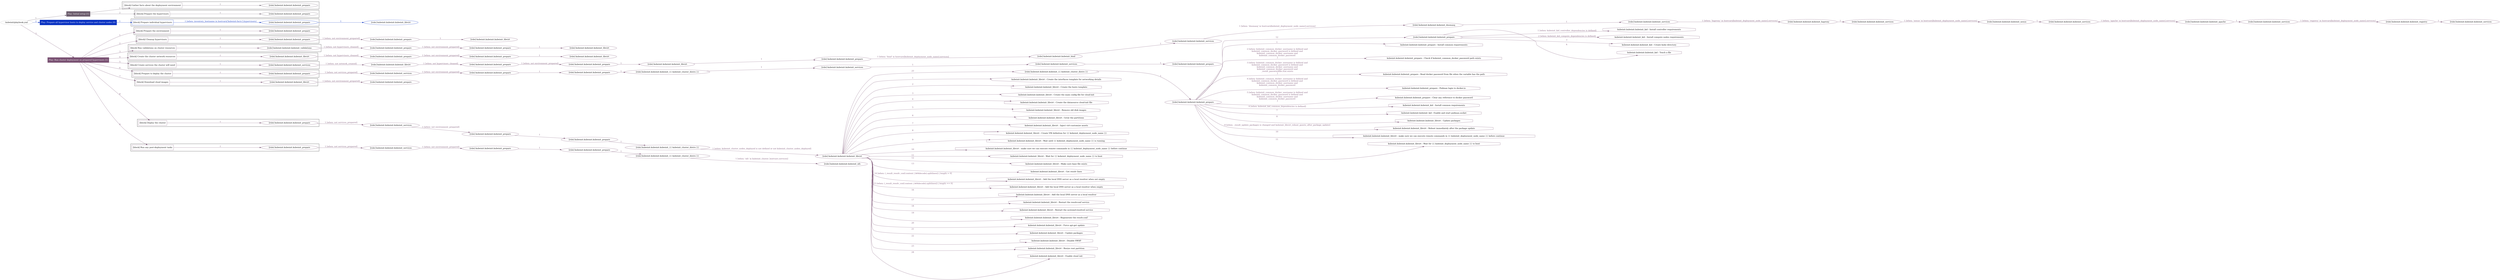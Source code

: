 digraph {
	graph [concentrate=true ordering=in rankdir=LR ratio=fill]
	edge [esep=5 sep=10]
	"kubeinit/playbook.yml" [id=root_node style=dotted]
	play_ead99f5e [label="Play: Initial setup (1)" color="#6d5e6e" fontcolor="#ffffff" id=play_ead99f5e shape=box style=filled tooltip=localhost]
	"kubeinit/playbook.yml" -> play_ead99f5e [label="1 " color="#6d5e6e" fontcolor="#6d5e6e" id=edge_8db6369e labeltooltip="1 " tooltip="1 "]
	subgraph "kubeinit.kubeinit.kubeinit_prepare" {
		role_38551689 [label="[role] kubeinit.kubeinit.kubeinit_prepare" color="#6d5e6e" id=role_38551689 tooltip="kubeinit.kubeinit.kubeinit_prepare"]
	}
	subgraph "kubeinit.kubeinit.kubeinit_prepare" {
		role_4d59781b [label="[role] kubeinit.kubeinit.kubeinit_prepare" color="#6d5e6e" id=role_4d59781b tooltip="kubeinit.kubeinit.kubeinit_prepare"]
	}
	subgraph "Play: Initial setup (1)" {
		play_ead99f5e -> block_ad5ec20a [label=1 color="#6d5e6e" fontcolor="#6d5e6e" id=edge_3e8b8925 labeltooltip=1 tooltip=1]
		subgraph cluster_block_ad5ec20a {
			block_ad5ec20a [label="[block] Gather facts about the deployment environment" color="#6d5e6e" id=block_ad5ec20a labeltooltip="Gather facts about the deployment environment" shape=box tooltip="Gather facts about the deployment environment"]
			block_ad5ec20a -> role_38551689 [label="1 " color="#6d5e6e" fontcolor="#6d5e6e" id=edge_d3d038bf labeltooltip="1 " tooltip="1 "]
		}
		play_ead99f5e -> block_a3ce1dad [label=2 color="#6d5e6e" fontcolor="#6d5e6e" id=edge_11b96bfe labeltooltip=2 tooltip=2]
		subgraph cluster_block_a3ce1dad {
			block_a3ce1dad [label="[block] Prepare the hypervisors" color="#6d5e6e" id=block_a3ce1dad labeltooltip="Prepare the hypervisors" shape=box tooltip="Prepare the hypervisors"]
			block_a3ce1dad -> role_4d59781b [label="1 " color="#6d5e6e" fontcolor="#6d5e6e" id=edge_04c1b962 labeltooltip="1 " tooltip="1 "]
		}
	}
	play_97fa1f31 [label="Play: Prepare all hypervisor hosts to deploy service and cluster nodes (0)" color="#0a32c2" fontcolor="#ffffff" id=play_97fa1f31 shape=box style=filled tooltip="Play: Prepare all hypervisor hosts to deploy service and cluster nodes (0)"]
	"kubeinit/playbook.yml" -> play_97fa1f31 [label="2 " color="#0a32c2" fontcolor="#0a32c2" id=edge_4cac3b79 labeltooltip="2 " tooltip="2 "]
	subgraph "kubeinit.kubeinit.kubeinit_libvirt" {
		role_f7deedb6 [label="[role] kubeinit.kubeinit.kubeinit_libvirt" color="#0a32c2" id=role_f7deedb6 tooltip="kubeinit.kubeinit.kubeinit_libvirt"]
	}
	subgraph "kubeinit.kubeinit.kubeinit_prepare" {
		role_738ca22c [label="[role] kubeinit.kubeinit.kubeinit_prepare" color="#0a32c2" id=role_738ca22c tooltip="kubeinit.kubeinit.kubeinit_prepare"]
		role_738ca22c -> role_f7deedb6 [label="1 " color="#0a32c2" fontcolor="#0a32c2" id=edge_61bdc1eb labeltooltip="1 " tooltip="1 "]
	}
	subgraph "Play: Prepare all hypervisor hosts to deploy service and cluster nodes (0)" {
		play_97fa1f31 -> block_00fe3d96 [label=1 color="#0a32c2" fontcolor="#0a32c2" id=edge_c6f6938e labeltooltip=1 tooltip=1]
		subgraph cluster_block_00fe3d96 {
			block_00fe3d96 [label="[block] Prepare individual hypervisors" color="#0a32c2" id=block_00fe3d96 labeltooltip="Prepare individual hypervisors" shape=box tooltip="Prepare individual hypervisors"]
			block_00fe3d96 -> role_738ca22c [label="1 [when: inventory_hostname in hostvars['kubeinit-facts'].hypervisors]" color="#0a32c2" fontcolor="#0a32c2" id=edge_9c5e4ba8 labeltooltip="1 [when: inventory_hostname in hostvars['kubeinit-facts'].hypervisors]" tooltip="1 [when: inventory_hostname in hostvars['kubeinit-facts'].hypervisors]"]
		}
	}
	play_4c4c8f7f [label="Play: Run cluster deployment on prepared hypervisors (1)" color="#7a5273" fontcolor="#ffffff" id=play_4c4c8f7f shape=box style=filled tooltip=localhost]
	"kubeinit/playbook.yml" -> play_4c4c8f7f [label="3 " color="#7a5273" fontcolor="#7a5273" id=edge_8682b3af labeltooltip="3 " tooltip="3 "]
	subgraph "kubeinit.kubeinit.kubeinit_prepare" {
		role_b0df5a3b [label="[role] kubeinit.kubeinit.kubeinit_prepare" color="#7a5273" id=role_b0df5a3b tooltip="kubeinit.kubeinit.kubeinit_prepare"]
	}
	subgraph "kubeinit.kubeinit.kubeinit_libvirt" {
		role_77facde4 [label="[role] kubeinit.kubeinit.kubeinit_libvirt" color="#7a5273" id=role_77facde4 tooltip="kubeinit.kubeinit.kubeinit_libvirt"]
	}
	subgraph "kubeinit.kubeinit.kubeinit_prepare" {
		role_072c7dbb [label="[role] kubeinit.kubeinit.kubeinit_prepare" color="#7a5273" id=role_072c7dbb tooltip="kubeinit.kubeinit.kubeinit_prepare"]
		role_072c7dbb -> role_77facde4 [label="1 " color="#7a5273" fontcolor="#7a5273" id=edge_691a68e4 labeltooltip="1 " tooltip="1 "]
	}
	subgraph "kubeinit.kubeinit.kubeinit_prepare" {
		role_d0a1a436 [label="[role] kubeinit.kubeinit.kubeinit_prepare" color="#7a5273" id=role_d0a1a436 tooltip="kubeinit.kubeinit.kubeinit_prepare"]
		role_d0a1a436 -> role_072c7dbb [label="1 [when: not environment_prepared]" color="#7a5273" fontcolor="#7a5273" id=edge_7531dfb7 labeltooltip="1 [when: not environment_prepared]" tooltip="1 [when: not environment_prepared]"]
	}
	subgraph "kubeinit.kubeinit.kubeinit_libvirt" {
		role_e158c017 [label="[role] kubeinit.kubeinit.kubeinit_libvirt" color="#7a5273" id=role_e158c017 tooltip="kubeinit.kubeinit.kubeinit_libvirt"]
	}
	subgraph "kubeinit.kubeinit.kubeinit_prepare" {
		role_d481529b [label="[role] kubeinit.kubeinit.kubeinit_prepare" color="#7a5273" id=role_d481529b tooltip="kubeinit.kubeinit.kubeinit_prepare"]
		role_d481529b -> role_e158c017 [label="1 " color="#7a5273" fontcolor="#7a5273" id=edge_95bba8c3 labeltooltip="1 " tooltip="1 "]
	}
	subgraph "kubeinit.kubeinit.kubeinit_prepare" {
		role_5bb3f9f7 [label="[role] kubeinit.kubeinit.kubeinit_prepare" color="#7a5273" id=role_5bb3f9f7 tooltip="kubeinit.kubeinit.kubeinit_prepare"]
		role_5bb3f9f7 -> role_d481529b [label="1 [when: not environment_prepared]" color="#7a5273" fontcolor="#7a5273" id=edge_c4bafc39 labeltooltip="1 [when: not environment_prepared]" tooltip="1 [when: not environment_prepared]"]
	}
	subgraph "kubeinit.kubeinit.kubeinit_validations" {
		role_b29d36d1 [label="[role] kubeinit.kubeinit.kubeinit_validations" color="#7a5273" id=role_b29d36d1 tooltip="kubeinit.kubeinit.kubeinit_validations"]
		role_b29d36d1 -> role_5bb3f9f7 [label="1 [when: not hypervisors_cleaned]" color="#7a5273" fontcolor="#7a5273" id=edge_5c43b321 labeltooltip="1 [when: not hypervisors_cleaned]" tooltip="1 [when: not hypervisors_cleaned]"]
	}
	subgraph "kubeinit.kubeinit.kubeinit_libvirt" {
		role_ef03f85c [label="[role] kubeinit.kubeinit.kubeinit_libvirt" color="#7a5273" id=role_ef03f85c tooltip="kubeinit.kubeinit.kubeinit_libvirt"]
	}
	subgraph "kubeinit.kubeinit.kubeinit_prepare" {
		role_53af611f [label="[role] kubeinit.kubeinit.kubeinit_prepare" color="#7a5273" id=role_53af611f tooltip="kubeinit.kubeinit.kubeinit_prepare"]
		role_53af611f -> role_ef03f85c [label="1 " color="#7a5273" fontcolor="#7a5273" id=edge_4f294070 labeltooltip="1 " tooltip="1 "]
	}
	subgraph "kubeinit.kubeinit.kubeinit_prepare" {
		role_e2570106 [label="[role] kubeinit.kubeinit.kubeinit_prepare" color="#7a5273" id=role_e2570106 tooltip="kubeinit.kubeinit.kubeinit_prepare"]
		role_e2570106 -> role_53af611f [label="1 [when: not environment_prepared]" color="#7a5273" fontcolor="#7a5273" id=edge_0fef55a6 labeltooltip="1 [when: not environment_prepared]" tooltip="1 [when: not environment_prepared]"]
	}
	subgraph "kubeinit.kubeinit.kubeinit_libvirt" {
		role_537af7c2 [label="[role] kubeinit.kubeinit.kubeinit_libvirt" color="#7a5273" id=role_537af7c2 tooltip="kubeinit.kubeinit.kubeinit_libvirt"]
		role_537af7c2 -> role_e2570106 [label="1 [when: not hypervisors_cleaned]" color="#7a5273" fontcolor="#7a5273" id=edge_2bb55408 labeltooltip="1 [when: not hypervisors_cleaned]" tooltip="1 [when: not hypervisors_cleaned]"]
	}
	subgraph "kubeinit.kubeinit.kubeinit_services" {
		role_e7b95d7b [label="[role] kubeinit.kubeinit.kubeinit_services" color="#7a5273" id=role_e7b95d7b tooltip="kubeinit.kubeinit.kubeinit_services"]
	}
	subgraph "kubeinit.kubeinit.kubeinit_registry" {
		role_7389aca3 [label="[role] kubeinit.kubeinit.kubeinit_registry" color="#7a5273" id=role_7389aca3 tooltip="kubeinit.kubeinit.kubeinit_registry"]
		role_7389aca3 -> role_e7b95d7b [label="1 " color="#7a5273" fontcolor="#7a5273" id=edge_ef6a16e4 labeltooltip="1 " tooltip="1 "]
	}
	subgraph "kubeinit.kubeinit.kubeinit_services" {
		role_35aaeba3 [label="[role] kubeinit.kubeinit.kubeinit_services" color="#7a5273" id=role_35aaeba3 tooltip="kubeinit.kubeinit.kubeinit_services"]
		role_35aaeba3 -> role_7389aca3 [label="1 [when: 'registry' in hostvars[kubeinit_deployment_node_name].services]" color="#7a5273" fontcolor="#7a5273" id=edge_43281000 labeltooltip="1 [when: 'registry' in hostvars[kubeinit_deployment_node_name].services]" tooltip="1 [when: 'registry' in hostvars[kubeinit_deployment_node_name].services]"]
	}
	subgraph "kubeinit.kubeinit.kubeinit_apache" {
		role_dbd33b7f [label="[role] kubeinit.kubeinit.kubeinit_apache" color="#7a5273" id=role_dbd33b7f tooltip="kubeinit.kubeinit.kubeinit_apache"]
		role_dbd33b7f -> role_35aaeba3 [label="1 " color="#7a5273" fontcolor="#7a5273" id=edge_877a46ae labeltooltip="1 " tooltip="1 "]
	}
	subgraph "kubeinit.kubeinit.kubeinit_services" {
		role_177ffd2f [label="[role] kubeinit.kubeinit.kubeinit_services" color="#7a5273" id=role_177ffd2f tooltip="kubeinit.kubeinit.kubeinit_services"]
		role_177ffd2f -> role_dbd33b7f [label="1 [when: 'apache' in hostvars[kubeinit_deployment_node_name].services]" color="#7a5273" fontcolor="#7a5273" id=edge_f863afbd labeltooltip="1 [when: 'apache' in hostvars[kubeinit_deployment_node_name].services]" tooltip="1 [when: 'apache' in hostvars[kubeinit_deployment_node_name].services]"]
	}
	subgraph "kubeinit.kubeinit.kubeinit_nexus" {
		role_0783ad9e [label="[role] kubeinit.kubeinit.kubeinit_nexus" color="#7a5273" id=role_0783ad9e tooltip="kubeinit.kubeinit.kubeinit_nexus"]
		role_0783ad9e -> role_177ffd2f [label="1 " color="#7a5273" fontcolor="#7a5273" id=edge_f2a08976 labeltooltip="1 " tooltip="1 "]
	}
	subgraph "kubeinit.kubeinit.kubeinit_services" {
		role_63baed82 [label="[role] kubeinit.kubeinit.kubeinit_services" color="#7a5273" id=role_63baed82 tooltip="kubeinit.kubeinit.kubeinit_services"]
		role_63baed82 -> role_0783ad9e [label="1 [when: 'nexus' in hostvars[kubeinit_deployment_node_name].services]" color="#7a5273" fontcolor="#7a5273" id=edge_6dd2a67c labeltooltip="1 [when: 'nexus' in hostvars[kubeinit_deployment_node_name].services]" tooltip="1 [when: 'nexus' in hostvars[kubeinit_deployment_node_name].services]"]
	}
	subgraph "kubeinit.kubeinit.kubeinit_haproxy" {
		role_064f38ce [label="[role] kubeinit.kubeinit.kubeinit_haproxy" color="#7a5273" id=role_064f38ce tooltip="kubeinit.kubeinit.kubeinit_haproxy"]
		role_064f38ce -> role_63baed82 [label="1 " color="#7a5273" fontcolor="#7a5273" id=edge_2ca1478e labeltooltip="1 " tooltip="1 "]
	}
	subgraph "kubeinit.kubeinit.kubeinit_services" {
		role_fc90d1d2 [label="[role] kubeinit.kubeinit.kubeinit_services" color="#7a5273" id=role_fc90d1d2 tooltip="kubeinit.kubeinit.kubeinit_services"]
		role_fc90d1d2 -> role_064f38ce [label="1 [when: 'haproxy' in hostvars[kubeinit_deployment_node_name].services]" color="#7a5273" fontcolor="#7a5273" id=edge_5a76822b labeltooltip="1 [when: 'haproxy' in hostvars[kubeinit_deployment_node_name].services]" tooltip="1 [when: 'haproxy' in hostvars[kubeinit_deployment_node_name].services]"]
	}
	subgraph "kubeinit.kubeinit.kubeinit_dnsmasq" {
		role_134e1cb4 [label="[role] kubeinit.kubeinit.kubeinit_dnsmasq" color="#7a5273" id=role_134e1cb4 tooltip="kubeinit.kubeinit.kubeinit_dnsmasq"]
		role_134e1cb4 -> role_fc90d1d2 [label="1 " color="#7a5273" fontcolor="#7a5273" id=edge_e20e9321 labeltooltip="1 " tooltip="1 "]
	}
	subgraph "kubeinit.kubeinit.kubeinit_services" {
		role_1b41c1a6 [label="[role] kubeinit.kubeinit.kubeinit_services" color="#7a5273" id=role_1b41c1a6 tooltip="kubeinit.kubeinit.kubeinit_services"]
		role_1b41c1a6 -> role_134e1cb4 [label="1 [when: 'dnsmasq' in hostvars[kubeinit_deployment_node_name].services]" color="#7a5273" fontcolor="#7a5273" id=edge_3a198ba0 labeltooltip="1 [when: 'dnsmasq' in hostvars[kubeinit_deployment_node_name].services]" tooltip="1 [when: 'dnsmasq' in hostvars[kubeinit_deployment_node_name].services]"]
	}
	subgraph "kubeinit.kubeinit.kubeinit_bind" {
		role_ff4be4b9 [label="[role] kubeinit.kubeinit.kubeinit_bind" color="#7a5273" id=role_ff4be4b9 tooltip="kubeinit.kubeinit.kubeinit_bind"]
		role_ff4be4b9 -> role_1b41c1a6 [label="1 " color="#7a5273" fontcolor="#7a5273" id=edge_fd6d0e50 labeltooltip="1 " tooltip="1 "]
	}
	subgraph "kubeinit.kubeinit.kubeinit_prepare" {
		role_9b281f60 [label="[role] kubeinit.kubeinit.kubeinit_prepare" color="#7a5273" id=role_9b281f60 tooltip="kubeinit.kubeinit.kubeinit_prepare"]
		role_9b281f60 -> role_ff4be4b9 [label="1 [when: 'bind' in hostvars[kubeinit_deployment_node_name].services]" color="#7a5273" fontcolor="#7a5273" id=edge_c6d2b72f labeltooltip="1 [when: 'bind' in hostvars[kubeinit_deployment_node_name].services]" tooltip="1 [when: 'bind' in hostvars[kubeinit_deployment_node_name].services]"]
	}
	subgraph "kubeinit.kubeinit.kubeinit_libvirt" {
		role_766f924a [label="[role] kubeinit.kubeinit.kubeinit_libvirt" color="#7a5273" id=role_766f924a tooltip="kubeinit.kubeinit.kubeinit_libvirt"]
		role_766f924a -> role_9b281f60 [label="1 " color="#7a5273" fontcolor="#7a5273" id=edge_4b25d265 labeltooltip="1 " tooltip="1 "]
	}
	subgraph "kubeinit.kubeinit.kubeinit_prepare" {
		role_d8dcebb6 [label="[role] kubeinit.kubeinit.kubeinit_prepare" color="#7a5273" id=role_d8dcebb6 tooltip="kubeinit.kubeinit.kubeinit_prepare"]
		role_d8dcebb6 -> role_766f924a [label="1 " color="#7a5273" fontcolor="#7a5273" id=edge_179f0ef3 labeltooltip="1 " tooltip="1 "]
	}
	subgraph "kubeinit.kubeinit.kubeinit_prepare" {
		role_0432da44 [label="[role] kubeinit.kubeinit.kubeinit_prepare" color="#7a5273" id=role_0432da44 tooltip="kubeinit.kubeinit.kubeinit_prepare"]
		role_0432da44 -> role_d8dcebb6 [label="1 [when: not environment_prepared]" color="#7a5273" fontcolor="#7a5273" id=edge_898b951f labeltooltip="1 [when: not environment_prepared]" tooltip="1 [when: not environment_prepared]"]
	}
	subgraph "kubeinit.kubeinit.kubeinit_libvirt" {
		role_085a3b2b [label="[role] kubeinit.kubeinit.kubeinit_libvirt" color="#7a5273" id=role_085a3b2b tooltip="kubeinit.kubeinit.kubeinit_libvirt"]
		role_085a3b2b -> role_0432da44 [label="1 [when: not hypervisors_cleaned]" color="#7a5273" fontcolor="#7a5273" id=edge_e90aead3 labeltooltip="1 [when: not hypervisors_cleaned]" tooltip="1 [when: not hypervisors_cleaned]"]
	}
	subgraph "kubeinit.kubeinit.kubeinit_services" {
		role_83411a4e [label="[role] kubeinit.kubeinit.kubeinit_services" color="#7a5273" id=role_83411a4e tooltip="kubeinit.kubeinit.kubeinit_services"]
		role_83411a4e -> role_085a3b2b [label="1 [when: not network_created]" color="#7a5273" fontcolor="#7a5273" id=edge_a2ea6e5e labeltooltip="1 [when: not network_created]" tooltip="1 [when: not network_created]"]
	}
	subgraph "kubeinit.kubeinit.kubeinit_prepare" {
		role_0f69de0b [label="[role] kubeinit.kubeinit.kubeinit_prepare" color="#7a5273" id=role_0f69de0b tooltip="kubeinit.kubeinit.kubeinit_prepare"]
	}
	subgraph "kubeinit.kubeinit.kubeinit_services" {
		role_2568a29d [label="[role] kubeinit.kubeinit.kubeinit_services" color="#7a5273" id=role_2568a29d tooltip="kubeinit.kubeinit.kubeinit_services"]
		role_2568a29d -> role_0f69de0b [label="1 " color="#7a5273" fontcolor="#7a5273" id=edge_35e80633 labeltooltip="1 " tooltip="1 "]
	}
	subgraph "kubeinit.kubeinit.kubeinit_services" {
		role_2da26f19 [label="[role] kubeinit.kubeinit.kubeinit_services" color="#7a5273" id=role_2da26f19 tooltip="kubeinit.kubeinit.kubeinit_services"]
		role_2da26f19 -> role_2568a29d [label="1 " color="#7a5273" fontcolor="#7a5273" id=edge_5b6d644f labeltooltip="1 " tooltip="1 "]
	}
	subgraph "kubeinit.kubeinit.kubeinit_{{ kubeinit_cluster_distro }}" {
		role_37058448 [label="[role] kubeinit.kubeinit.kubeinit_{{ kubeinit_cluster_distro }}" color="#7a5273" id=role_37058448 tooltip="kubeinit.kubeinit.kubeinit_{{ kubeinit_cluster_distro }}"]
		role_37058448 -> role_2da26f19 [label="1 " color="#7a5273" fontcolor="#7a5273" id=edge_1419c8ba labeltooltip="1 " tooltip="1 "]
	}
	subgraph "kubeinit.kubeinit.kubeinit_prepare" {
		role_e0fc721a [label="[role] kubeinit.kubeinit.kubeinit_prepare" color="#7a5273" id=role_e0fc721a tooltip="kubeinit.kubeinit.kubeinit_prepare"]
		role_e0fc721a -> role_37058448 [label="1 " color="#7a5273" fontcolor="#7a5273" id=edge_003537c4 labeltooltip="1 " tooltip="1 "]
	}
	subgraph "kubeinit.kubeinit.kubeinit_prepare" {
		role_ddefa1ea [label="[role] kubeinit.kubeinit.kubeinit_prepare" color="#7a5273" id=role_ddefa1ea tooltip="kubeinit.kubeinit.kubeinit_prepare"]
		role_ddefa1ea -> role_e0fc721a [label="1 " color="#7a5273" fontcolor="#7a5273" id=edge_4c5ee865 labeltooltip="1 " tooltip="1 "]
	}
	subgraph "kubeinit.kubeinit.kubeinit_services" {
		role_74d07dc3 [label="[role] kubeinit.kubeinit.kubeinit_services" color="#7a5273" id=role_74d07dc3 tooltip="kubeinit.kubeinit.kubeinit_services"]
		role_74d07dc3 -> role_ddefa1ea [label="1 [when: not environment_prepared]" color="#7a5273" fontcolor="#7a5273" id=edge_f7e52948 labeltooltip="1 [when: not environment_prepared]" tooltip="1 [when: not environment_prepared]"]
	}
	subgraph "kubeinit.kubeinit.kubeinit_prepare" {
		role_548f50d5 [label="[role] kubeinit.kubeinit.kubeinit_prepare" color="#7a5273" id=role_548f50d5 tooltip="kubeinit.kubeinit.kubeinit_prepare"]
		role_548f50d5 -> role_74d07dc3 [label="1 [when: not services_prepared]" color="#7a5273" fontcolor="#7a5273" id=edge_c809ca6c labeltooltip="1 [when: not services_prepared]" tooltip="1 [when: not services_prepared]"]
	}
	subgraph "kubeinit.kubeinit.kubeinit_prepare" {
		role_5ec0887c [label="[role] kubeinit.kubeinit.kubeinit_prepare" color="#7a5273" id=role_5ec0887c tooltip="kubeinit.kubeinit.kubeinit_prepare"]
	}
	subgraph "kubeinit.kubeinit.kubeinit_libvirt" {
		role_ddbb4b08 [label="[role] kubeinit.kubeinit.kubeinit_libvirt" color="#7a5273" id=role_ddbb4b08 tooltip="kubeinit.kubeinit.kubeinit_libvirt"]
		role_ddbb4b08 -> role_5ec0887c [label="1 [when: not environment_prepared]" color="#7a5273" fontcolor="#7a5273" id=edge_21421df0 labeltooltip="1 [when: not environment_prepared]" tooltip="1 [when: not environment_prepared]"]
	}
	subgraph "kubeinit.kubeinit.kubeinit_prepare" {
		role_c43ccf04 [label="[role] kubeinit.kubeinit.kubeinit_prepare" color="#7a5273" id=role_c43ccf04 tooltip="kubeinit.kubeinit.kubeinit_prepare"]
		task_4c0e11b8 [label="kubeinit.kubeinit.kubeinit_kid : Install controller requirements" color="#7a5273" id=task_4c0e11b8 shape=octagon tooltip="kubeinit.kubeinit.kubeinit_kid : Install controller requirements"]
		role_c43ccf04 -> task_4c0e11b8 [label="1 [when: kubeinit_kid_controller_dependencies is defined]" color="#7a5273" fontcolor="#7a5273" id=edge_37bc037d labeltooltip="1 [when: kubeinit_kid_controller_dependencies is defined]" tooltip="1 [when: kubeinit_kid_controller_dependencies is defined]"]
		task_955abd8a [label="kubeinit.kubeinit.kubeinit_kid : Install compute nodes requirements" color="#7a5273" id=task_955abd8a shape=octagon tooltip="kubeinit.kubeinit.kubeinit_kid : Install compute nodes requirements"]
		role_c43ccf04 -> task_955abd8a [label="2 [when: kubeinit_kid_compute_dependencies is defined]" color="#7a5273" fontcolor="#7a5273" id=edge_13b88d4f labeltooltip="2 [when: kubeinit_kid_compute_dependencies is defined]" tooltip="2 [when: kubeinit_kid_compute_dependencies is defined]"]
		task_945f2a2e [label="kubeinit.kubeinit.kubeinit_kid : Create kube directory" color="#7a5273" id=task_945f2a2e shape=octagon tooltip="kubeinit.kubeinit.kubeinit_kid : Create kube directory"]
		role_c43ccf04 -> task_945f2a2e [label="3 " color="#7a5273" fontcolor="#7a5273" id=edge_4da06948 labeltooltip="3 " tooltip="3 "]
		task_e552286b [label="kubeinit.kubeinit.kubeinit_kid : Touch a file" color="#7a5273" id=task_e552286b shape=octagon tooltip="kubeinit.kubeinit.kubeinit_kid : Touch a file"]
		role_c43ccf04 -> task_e552286b [label="4 " color="#7a5273" fontcolor="#7a5273" id=edge_c4e3a215 labeltooltip="4 " tooltip="4 "]
	}
	subgraph "kubeinit.kubeinit.kubeinit_prepare" {
		role_57bddf3f [label="[role] kubeinit.kubeinit.kubeinit_prepare" color="#7a5273" id=role_57bddf3f tooltip="kubeinit.kubeinit.kubeinit_prepare"]
		task_c2a48b9c [label="kubeinit.kubeinit.kubeinit_prepare : Install common requirements" color="#7a5273" id=task_c2a48b9c shape=octagon tooltip="kubeinit.kubeinit.kubeinit_prepare : Install common requirements"]
		role_57bddf3f -> task_c2a48b9c [label="1 " color="#7a5273" fontcolor="#7a5273" id=edge_614e0bd0 labeltooltip="1 " tooltip="1 "]
		task_31f902e2 [label="kubeinit.kubeinit.kubeinit_prepare : Check if kubeinit_common_docker_password path exists" color="#7a5273" id=task_31f902e2 shape=octagon tooltip="kubeinit.kubeinit.kubeinit_prepare : Check if kubeinit_common_docker_password path exists"]
		role_57bddf3f -> task_31f902e2 [label="2 [when: kubeinit_common_docker_username is defined and
kubeinit_common_docker_password is defined and
kubeinit_common_docker_username and
kubeinit_common_docker_password
]" color="#7a5273" fontcolor="#7a5273" id=edge_f3309321 labeltooltip="2 [when: kubeinit_common_docker_username is defined and
kubeinit_common_docker_password is defined and
kubeinit_common_docker_username and
kubeinit_common_docker_password
]" tooltip="2 [when: kubeinit_common_docker_username is defined and
kubeinit_common_docker_password is defined and
kubeinit_common_docker_username and
kubeinit_common_docker_password
]"]
		task_2db4858e [label="kubeinit.kubeinit.kubeinit_prepare : Read docker password from file when the variable has the path" color="#7a5273" id=task_2db4858e shape=octagon tooltip="kubeinit.kubeinit.kubeinit_prepare : Read docker password from file when the variable has the path"]
		role_57bddf3f -> task_2db4858e [label="3 [when: kubeinit_common_docker_username is defined and
kubeinit_common_docker_password is defined and
kubeinit_common_docker_username and
kubeinit_common_docker_password and
_result_passwordfile.stat.exists
]" color="#7a5273" fontcolor="#7a5273" id=edge_e0452706 labeltooltip="3 [when: kubeinit_common_docker_username is defined and
kubeinit_common_docker_password is defined and
kubeinit_common_docker_username and
kubeinit_common_docker_password and
_result_passwordfile.stat.exists
]" tooltip="3 [when: kubeinit_common_docker_username is defined and
kubeinit_common_docker_password is defined and
kubeinit_common_docker_username and
kubeinit_common_docker_password and
_result_passwordfile.stat.exists
]"]
		task_761a3313 [label="kubeinit.kubeinit.kubeinit_prepare : Podman login to docker.io" color="#7a5273" id=task_761a3313 shape=octagon tooltip="kubeinit.kubeinit.kubeinit_prepare : Podman login to docker.io"]
		role_57bddf3f -> task_761a3313 [label="4 [when: kubeinit_common_docker_username is defined and
kubeinit_common_docker_password is defined and
kubeinit_common_docker_username and
kubeinit_common_docker_password
]" color="#7a5273" fontcolor="#7a5273" id=edge_5dc95c0d labeltooltip="4 [when: kubeinit_common_docker_username is defined and
kubeinit_common_docker_password is defined and
kubeinit_common_docker_username and
kubeinit_common_docker_password
]" tooltip="4 [when: kubeinit_common_docker_username is defined and
kubeinit_common_docker_password is defined and
kubeinit_common_docker_username and
kubeinit_common_docker_password
]"]
		task_962a8de6 [label="kubeinit.kubeinit.kubeinit_prepare : Clear any reference to docker password" color="#7a5273" id=task_962a8de6 shape=octagon tooltip="kubeinit.kubeinit.kubeinit_prepare : Clear any reference to docker password"]
		role_57bddf3f -> task_962a8de6 [label="5 [when: kubeinit_common_docker_username is defined and
kubeinit_common_docker_password is defined and
kubeinit_common_docker_username and
kubeinit_common_docker_password
]" color="#7a5273" fontcolor="#7a5273" id=edge_27646725 labeltooltip="5 [when: kubeinit_common_docker_username is defined and
kubeinit_common_docker_password is defined and
kubeinit_common_docker_username and
kubeinit_common_docker_password
]" tooltip="5 [when: kubeinit_common_docker_username is defined and
kubeinit_common_docker_password is defined and
kubeinit_common_docker_username and
kubeinit_common_docker_password
]"]
		task_3b8be3c4 [label="kubeinit.kubeinit.kubeinit_kid : Install common requirements" color="#7a5273" id=task_3b8be3c4 shape=octagon tooltip="kubeinit.kubeinit.kubeinit_kid : Install common requirements"]
		role_57bddf3f -> task_3b8be3c4 [label="6 [when: kubeinit_kid_common_dependencies is defined]" color="#7a5273" fontcolor="#7a5273" id=edge_66e7175d labeltooltip="6 [when: kubeinit_kid_common_dependencies is defined]" tooltip="6 [when: kubeinit_kid_common_dependencies is defined]"]
		task_a15ac826 [label="kubeinit.kubeinit.kubeinit_kid : Enable and start podman.socket" color="#7a5273" id=task_a15ac826 shape=octagon tooltip="kubeinit.kubeinit.kubeinit_kid : Enable and start podman.socket"]
		role_57bddf3f -> task_a15ac826 [label="7 " color="#7a5273" fontcolor="#7a5273" id=edge_c5cff9e3 labeltooltip="7 " tooltip="7 "]
		task_9f2ea26d [label="kubeinit.kubeinit.kubeinit_libvirt : Update packages" color="#7a5273" id=task_9f2ea26d shape=octagon tooltip="kubeinit.kubeinit.kubeinit_libvirt : Update packages"]
		role_57bddf3f -> task_9f2ea26d [label="8 " color="#7a5273" fontcolor="#7a5273" id=edge_7e7a6e02 labeltooltip="8 " tooltip="8 "]
		task_b49732b0 [label="kubeinit.kubeinit.kubeinit_libvirt : Reboot immediately after the package update" color="#7a5273" id=task_b49732b0 shape=octagon tooltip="kubeinit.kubeinit.kubeinit_libvirt : Reboot immediately after the package update"]
		role_57bddf3f -> task_b49732b0 [label="9 [when: _result_update_packages is changed and kubeinit_libvirt_reboot_guests_after_package_update]" color="#7a5273" fontcolor="#7a5273" id=edge_b711038b labeltooltip="9 [when: _result_update_packages is changed and kubeinit_libvirt_reboot_guests_after_package_update]" tooltip="9 [when: _result_update_packages is changed and kubeinit_libvirt_reboot_guests_after_package_update]"]
		task_0b7e4f8f [label="kubeinit.kubeinit.kubeinit_libvirt : make sure we can execute remote commands in {{ kubeinit_deployment_node_name }} before continue" color="#7a5273" id=task_0b7e4f8f shape=octagon tooltip="kubeinit.kubeinit.kubeinit_libvirt : make sure we can execute remote commands in {{ kubeinit_deployment_node_name }} before continue"]
		role_57bddf3f -> task_0b7e4f8f [label="10 " color="#7a5273" fontcolor="#7a5273" id=edge_b3c4dfcd labeltooltip="10 " tooltip="10 "]
		task_2d0e19a7 [label="kubeinit.kubeinit.kubeinit_libvirt : Wait for {{ kubeinit_deployment_node_name }} to boot" color="#7a5273" id=task_2d0e19a7 shape=octagon tooltip="kubeinit.kubeinit.kubeinit_libvirt : Wait for {{ kubeinit_deployment_node_name }} to boot"]
		role_57bddf3f -> task_2d0e19a7 [label="11 " color="#7a5273" fontcolor="#7a5273" id=edge_a71de721 labeltooltip="11 " tooltip="11 "]
		role_57bddf3f -> role_c43ccf04 [label="12 " color="#7a5273" fontcolor="#7a5273" id=edge_f9307700 labeltooltip="12 " tooltip="12 "]
	}
	subgraph "kubeinit.kubeinit.kubeinit_{{ kubeinit_cluster_distro }}" {
		role_08b1f083 [label="[role] kubeinit.kubeinit.kubeinit_{{ kubeinit_cluster_distro }}" color="#7a5273" id=role_08b1f083 tooltip="kubeinit.kubeinit.kubeinit_{{ kubeinit_cluster_distro }}"]
		role_08b1f083 -> role_57bddf3f [label="1 " color="#7a5273" fontcolor="#7a5273" id=edge_2b4afa84 labeltooltip="1 " tooltip="1 "]
	}
	subgraph "kubeinit.kubeinit.kubeinit_libvirt" {
		role_ecae0a17 [label="[role] kubeinit.kubeinit.kubeinit_libvirt" color="#7a5273" id=role_ecae0a17 tooltip="kubeinit.kubeinit.kubeinit_libvirt"]
		task_6e0b01ca [label="kubeinit.kubeinit.kubeinit_libvirt : Create the interfaces template for networking details" color="#7a5273" id=task_6e0b01ca shape=octagon tooltip="kubeinit.kubeinit.kubeinit_libvirt : Create the interfaces template for networking details"]
		role_ecae0a17 -> task_6e0b01ca [label="1 " color="#7a5273" fontcolor="#7a5273" id=edge_3173570b labeltooltip="1 " tooltip="1 "]
		task_ae465305 [label="kubeinit.kubeinit.kubeinit_libvirt : Create the hosts template" color="#7a5273" id=task_ae465305 shape=octagon tooltip="kubeinit.kubeinit.kubeinit_libvirt : Create the hosts template"]
		role_ecae0a17 -> task_ae465305 [label="2 " color="#7a5273" fontcolor="#7a5273" id=edge_0370d9af labeltooltip="2 " tooltip="2 "]
		task_632cfd65 [label="kubeinit.kubeinit.kubeinit_libvirt : Create the main config file for cloud-init" color="#7a5273" id=task_632cfd65 shape=octagon tooltip="kubeinit.kubeinit.kubeinit_libvirt : Create the main config file for cloud-init"]
		role_ecae0a17 -> task_632cfd65 [label="3 " color="#7a5273" fontcolor="#7a5273" id=edge_21542d9f labeltooltip="3 " tooltip="3 "]
		task_6b376523 [label="kubeinit.kubeinit.kubeinit_libvirt : Create the datasource cloud-init file" color="#7a5273" id=task_6b376523 shape=octagon tooltip="kubeinit.kubeinit.kubeinit_libvirt : Create the datasource cloud-init file"]
		role_ecae0a17 -> task_6b376523 [label="4 " color="#7a5273" fontcolor="#7a5273" id=edge_51ce1b99 labeltooltip="4 " tooltip="4 "]
		task_dc7c22c8 [label="kubeinit.kubeinit.kubeinit_libvirt : Remove old disk images" color="#7a5273" id=task_dc7c22c8 shape=octagon tooltip="kubeinit.kubeinit.kubeinit_libvirt : Remove old disk images"]
		role_ecae0a17 -> task_dc7c22c8 [label="5 " color="#7a5273" fontcolor="#7a5273" id=edge_4e11f2f0 labeltooltip="5 " tooltip="5 "]
		task_aced6433 [label="kubeinit.kubeinit.kubeinit_libvirt : Grow the partitions" color="#7a5273" id=task_aced6433 shape=octagon tooltip="kubeinit.kubeinit.kubeinit_libvirt : Grow the partitions"]
		role_ecae0a17 -> task_aced6433 [label="6 " color="#7a5273" fontcolor="#7a5273" id=edge_46b5308c labeltooltip="6 " tooltip="6 "]
		task_24c6b307 [label="kubeinit.kubeinit.kubeinit_libvirt : Inject virt-customize assets" color="#7a5273" id=task_24c6b307 shape=octagon tooltip="kubeinit.kubeinit.kubeinit_libvirt : Inject virt-customize assets"]
		role_ecae0a17 -> task_24c6b307 [label="7 " color="#7a5273" fontcolor="#7a5273" id=edge_ac31ad51 labeltooltip="7 " tooltip="7 "]
		task_0bd17426 [label="kubeinit.kubeinit.kubeinit_libvirt : Create VM definition for {{ kubeinit_deployment_node_name }}" color="#7a5273" id=task_0bd17426 shape=octagon tooltip="kubeinit.kubeinit.kubeinit_libvirt : Create VM definition for {{ kubeinit_deployment_node_name }}"]
		role_ecae0a17 -> task_0bd17426 [label="8 " color="#7a5273" fontcolor="#7a5273" id=edge_dd151ed8 labeltooltip="8 " tooltip="8 "]
		task_ee6069ec [label="kubeinit.kubeinit.kubeinit_libvirt : Wait until {{ kubeinit_deployment_node_name }} is running" color="#7a5273" id=task_ee6069ec shape=octagon tooltip="kubeinit.kubeinit.kubeinit_libvirt : Wait until {{ kubeinit_deployment_node_name }} is running"]
		role_ecae0a17 -> task_ee6069ec [label="9 " color="#7a5273" fontcolor="#7a5273" id=edge_ec8feb13 labeltooltip="9 " tooltip="9 "]
		task_f67502bb [label="kubeinit.kubeinit.kubeinit_libvirt : make sure we can execute remote commands in {{ kubeinit_deployment_node_name }} before continue" color="#7a5273" id=task_f67502bb shape=octagon tooltip="kubeinit.kubeinit.kubeinit_libvirt : make sure we can execute remote commands in {{ kubeinit_deployment_node_name }} before continue"]
		role_ecae0a17 -> task_f67502bb [label="10 " color="#7a5273" fontcolor="#7a5273" id=edge_732eb4a0 labeltooltip="10 " tooltip="10 "]
		task_ee023298 [label="kubeinit.kubeinit.kubeinit_libvirt : Wait for {{ kubeinit_deployment_node_name }} to boot" color="#7a5273" id=task_ee023298 shape=octagon tooltip="kubeinit.kubeinit.kubeinit_libvirt : Wait for {{ kubeinit_deployment_node_name }} to boot"]
		role_ecae0a17 -> task_ee023298 [label="11 " color="#7a5273" fontcolor="#7a5273" id=edge_e9d0264c labeltooltip="11 " tooltip="11 "]
		task_db0964dc [label="kubeinit.kubeinit.kubeinit_libvirt : Make sure base file exists" color="#7a5273" id=task_db0964dc shape=octagon tooltip="kubeinit.kubeinit.kubeinit_libvirt : Make sure base file exists"]
		role_ecae0a17 -> task_db0964dc [label="12 " color="#7a5273" fontcolor="#7a5273" id=edge_249dca3c labeltooltip="12 " tooltip="12 "]
		task_1151c28a [label="kubeinit.kubeinit.kubeinit_libvirt : Get resolv lines" color="#7a5273" id=task_1151c28a shape=octagon tooltip="kubeinit.kubeinit.kubeinit_libvirt : Get resolv lines"]
		role_ecae0a17 -> task_1151c28a [label="13 " color="#7a5273" fontcolor="#7a5273" id=edge_7bedb744 labeltooltip="13 " tooltip="13 "]
		task_3d592c89 [label="kubeinit.kubeinit.kubeinit_libvirt : Add the local DNS server as a local resolver when not empty" color="#7a5273" id=task_3d592c89 shape=octagon tooltip="kubeinit.kubeinit.kubeinit_libvirt : Add the local DNS server as a local resolver when not empty"]
		role_ecae0a17 -> task_3d592c89 [label="14 [when: (_result_resolv_conf.content | b64decode).splitlines() | length > 0]" color="#7a5273" fontcolor="#7a5273" id=edge_d9738428 labeltooltip="14 [when: (_result_resolv_conf.content | b64decode).splitlines() | length > 0]" tooltip="14 [when: (_result_resolv_conf.content | b64decode).splitlines() | length > 0]"]
		task_6be68805 [label="kubeinit.kubeinit.kubeinit_libvirt : Add the local DNS server as a local resolver when empty" color="#7a5273" id=task_6be68805 shape=octagon tooltip="kubeinit.kubeinit.kubeinit_libvirt : Add the local DNS server as a local resolver when empty"]
		role_ecae0a17 -> task_6be68805 [label="15 [when: (_result_resolv_conf.content | b64decode).splitlines() | length == 0]" color="#7a5273" fontcolor="#7a5273" id=edge_53ad04a4 labeltooltip="15 [when: (_result_resolv_conf.content | b64decode).splitlines() | length == 0]" tooltip="15 [when: (_result_resolv_conf.content | b64decode).splitlines() | length == 0]"]
		task_5660fe0a [label="kubeinit.kubeinit.kubeinit_libvirt : Add the local DNS server as a local resolver" color="#7a5273" id=task_5660fe0a shape=octagon tooltip="kubeinit.kubeinit.kubeinit_libvirt : Add the local DNS server as a local resolver"]
		role_ecae0a17 -> task_5660fe0a [label="16 " color="#7a5273" fontcolor="#7a5273" id=edge_312a1935 labeltooltip="16 " tooltip="16 "]
		task_c435e714 [label="kubeinit.kubeinit.kubeinit_libvirt : Restart the resolvconf service" color="#7a5273" id=task_c435e714 shape=octagon tooltip="kubeinit.kubeinit.kubeinit_libvirt : Restart the resolvconf service"]
		role_ecae0a17 -> task_c435e714 [label="17 " color="#7a5273" fontcolor="#7a5273" id=edge_47094f3f labeltooltip="17 " tooltip="17 "]
		task_4dafb2fa [label="kubeinit.kubeinit.kubeinit_libvirt : Restart the systemd-resolved service" color="#7a5273" id=task_4dafb2fa shape=octagon tooltip="kubeinit.kubeinit.kubeinit_libvirt : Restart the systemd-resolved service"]
		role_ecae0a17 -> task_4dafb2fa [label="18 " color="#7a5273" fontcolor="#7a5273" id=edge_014bf69f labeltooltip="18 " tooltip="18 "]
		task_37d7d553 [label="kubeinit.kubeinit.kubeinit_libvirt : Regenerate the resolv.conf" color="#7a5273" id=task_37d7d553 shape=octagon tooltip="kubeinit.kubeinit.kubeinit_libvirt : Regenerate the resolv.conf"]
		role_ecae0a17 -> task_37d7d553 [label="19 " color="#7a5273" fontcolor="#7a5273" id=edge_fdb89756 labeltooltip="19 " tooltip="19 "]
		task_7eef4961 [label="kubeinit.kubeinit.kubeinit_libvirt : Force apt-get update" color="#7a5273" id=task_7eef4961 shape=octagon tooltip="kubeinit.kubeinit.kubeinit_libvirt : Force apt-get update"]
		role_ecae0a17 -> task_7eef4961 [label="20 " color="#7a5273" fontcolor="#7a5273" id=edge_50e6fffa labeltooltip="20 " tooltip="20 "]
		task_863b009f [label="kubeinit.kubeinit.kubeinit_libvirt : Update packages" color="#7a5273" id=task_863b009f shape=octagon tooltip="kubeinit.kubeinit.kubeinit_libvirt : Update packages"]
		role_ecae0a17 -> task_863b009f [label="21 " color="#7a5273" fontcolor="#7a5273" id=edge_dacb2abb labeltooltip="21 " tooltip="21 "]
		task_b690f6a3 [label="kubeinit.kubeinit.kubeinit_libvirt : Disable SWAP" color="#7a5273" id=task_b690f6a3 shape=octagon tooltip="kubeinit.kubeinit.kubeinit_libvirt : Disable SWAP"]
		role_ecae0a17 -> task_b690f6a3 [label="22 " color="#7a5273" fontcolor="#7a5273" id=edge_76434921 labeltooltip="22 " tooltip="22 "]
		task_5f5046dc [label="kubeinit.kubeinit.kubeinit_libvirt : Resize root partition" color="#7a5273" id=task_5f5046dc shape=octagon tooltip="kubeinit.kubeinit.kubeinit_libvirt : Resize root partition"]
		role_ecae0a17 -> task_5f5046dc [label="23 " color="#7a5273" fontcolor="#7a5273" id=edge_a7b85f62 labeltooltip="23 " tooltip="23 "]
		task_81dec776 [label="kubeinit.kubeinit.kubeinit_libvirt : Enable cloud init" color="#7a5273" id=task_81dec776 shape=octagon tooltip="kubeinit.kubeinit.kubeinit_libvirt : Enable cloud init"]
		role_ecae0a17 -> task_81dec776 [label="24 " color="#7a5273" fontcolor="#7a5273" id=edge_29ed29c5 labeltooltip="24 " tooltip="24 "]
		role_ecae0a17 -> role_08b1f083 [label="25 " color="#7a5273" fontcolor="#7a5273" id=edge_ee7ce5f8 labeltooltip="25 " tooltip="25 "]
	}
	subgraph "kubeinit.kubeinit.kubeinit_{{ kubeinit_cluster_distro }}" {
		role_94adcf13 [label="[role] kubeinit.kubeinit.kubeinit_{{ kubeinit_cluster_distro }}" color="#7a5273" id=role_94adcf13 tooltip="kubeinit.kubeinit.kubeinit_{{ kubeinit_cluster_distro }}"]
		role_94adcf13 -> role_ecae0a17 [label="1 [when: kubeinit_cluster_nodes_deployed is not defined or not kubeinit_cluster_nodes_deployed]" color="#7a5273" fontcolor="#7a5273" id=edge_d07f6039 labeltooltip="1 [when: kubeinit_cluster_nodes_deployed is not defined or not kubeinit_cluster_nodes_deployed]" tooltip="1 [when: kubeinit_cluster_nodes_deployed is not defined or not kubeinit_cluster_nodes_deployed]"]
	}
	subgraph "kubeinit.kubeinit.kubeinit_prepare" {
		role_f13dbf70 [label="[role] kubeinit.kubeinit.kubeinit_prepare" color="#7a5273" id=role_f13dbf70 tooltip="kubeinit.kubeinit.kubeinit_prepare"]
		role_f13dbf70 -> role_94adcf13 [label="1 " color="#7a5273" fontcolor="#7a5273" id=edge_5b5ef396 labeltooltip="1 " tooltip="1 "]
	}
	subgraph "kubeinit.kubeinit.kubeinit_prepare" {
		role_cc7da09a [label="[role] kubeinit.kubeinit.kubeinit_prepare" color="#7a5273" id=role_cc7da09a tooltip="kubeinit.kubeinit.kubeinit_prepare"]
		role_cc7da09a -> role_f13dbf70 [label="1 " color="#7a5273" fontcolor="#7a5273" id=edge_a8528eac labeltooltip="1 " tooltip="1 "]
	}
	subgraph "kubeinit.kubeinit.kubeinit_services" {
		role_2a81ca4d [label="[role] kubeinit.kubeinit.kubeinit_services" color="#7a5273" id=role_2a81ca4d tooltip="kubeinit.kubeinit.kubeinit_services"]
		role_2a81ca4d -> role_cc7da09a [label="1 [when: not environment_prepared]" color="#7a5273" fontcolor="#7a5273" id=edge_2cf4c373 labeltooltip="1 [when: not environment_prepared]" tooltip="1 [when: not environment_prepared]"]
	}
	subgraph "kubeinit.kubeinit.kubeinit_prepare" {
		role_fb5e096a [label="[role] kubeinit.kubeinit.kubeinit_prepare" color="#7a5273" id=role_fb5e096a tooltip="kubeinit.kubeinit.kubeinit_prepare"]
		role_fb5e096a -> role_2a81ca4d [label="1 [when: not services_prepared]" color="#7a5273" fontcolor="#7a5273" id=edge_6cb5cacd labeltooltip="1 [when: not services_prepared]" tooltip="1 [when: not services_prepared]"]
	}
	subgraph "kubeinit.kubeinit.kubeinit_nfs" {
		role_412a420e [label="[role] kubeinit.kubeinit.kubeinit_nfs" color="#7a5273" id=role_412a420e tooltip="kubeinit.kubeinit.kubeinit_nfs"]
	}
	subgraph "kubeinit.kubeinit.kubeinit_{{ kubeinit_cluster_distro }}" {
		role_15934fb1 [label="[role] kubeinit.kubeinit.kubeinit_{{ kubeinit_cluster_distro }}" color="#7a5273" id=role_15934fb1 tooltip="kubeinit.kubeinit.kubeinit_{{ kubeinit_cluster_distro }}"]
		role_15934fb1 -> role_412a420e [label="1 [when: 'nfs' in kubeinit_cluster_hostvars.services]" color="#7a5273" fontcolor="#7a5273" id=edge_d071c64e labeltooltip="1 [when: 'nfs' in kubeinit_cluster_hostvars.services]" tooltip="1 [when: 'nfs' in kubeinit_cluster_hostvars.services]"]
	}
	subgraph "kubeinit.kubeinit.kubeinit_prepare" {
		role_40068aa2 [label="[role] kubeinit.kubeinit.kubeinit_prepare" color="#7a5273" id=role_40068aa2 tooltip="kubeinit.kubeinit.kubeinit_prepare"]
		role_40068aa2 -> role_15934fb1 [label="1 " color="#7a5273" fontcolor="#7a5273" id=edge_f835608c labeltooltip="1 " tooltip="1 "]
	}
	subgraph "kubeinit.kubeinit.kubeinit_prepare" {
		role_faaa1a2e [label="[role] kubeinit.kubeinit.kubeinit_prepare" color="#7a5273" id=role_faaa1a2e tooltip="kubeinit.kubeinit.kubeinit_prepare"]
		role_faaa1a2e -> role_40068aa2 [label="1 " color="#7a5273" fontcolor="#7a5273" id=edge_71e75e22 labeltooltip="1 " tooltip="1 "]
	}
	subgraph "kubeinit.kubeinit.kubeinit_services" {
		role_f5a1f76b [label="[role] kubeinit.kubeinit.kubeinit_services" color="#7a5273" id=role_f5a1f76b tooltip="kubeinit.kubeinit.kubeinit_services"]
		role_f5a1f76b -> role_faaa1a2e [label="1 [when: not environment_prepared]" color="#7a5273" fontcolor="#7a5273" id=edge_3a0535b7 labeltooltip="1 [when: not environment_prepared]" tooltip="1 [when: not environment_prepared]"]
	}
	subgraph "kubeinit.kubeinit.kubeinit_prepare" {
		role_e237819e [label="[role] kubeinit.kubeinit.kubeinit_prepare" color="#7a5273" id=role_e237819e tooltip="kubeinit.kubeinit.kubeinit_prepare"]
		role_e237819e -> role_f5a1f76b [label="1 [when: not services_prepared]" color="#7a5273" fontcolor="#7a5273" id=edge_8a1c9e18 labeltooltip="1 [when: not services_prepared]" tooltip="1 [when: not services_prepared]"]
	}
	subgraph "Play: Run cluster deployment on prepared hypervisors (1)" {
		play_4c4c8f7f -> block_98f3300a [label=1 color="#7a5273" fontcolor="#7a5273" id=edge_e06f04b5 labeltooltip=1 tooltip=1]
		subgraph cluster_block_98f3300a {
			block_98f3300a [label="[block] Prepare the environment" color="#7a5273" id=block_98f3300a labeltooltip="Prepare the environment" shape=box tooltip="Prepare the environment"]
			block_98f3300a -> role_b0df5a3b [label="1 " color="#7a5273" fontcolor="#7a5273" id=edge_cf6b5f1f labeltooltip="1 " tooltip="1 "]
		}
		play_4c4c8f7f -> block_a03f0a44 [label=2 color="#7a5273" fontcolor="#7a5273" id=edge_e8d458db labeltooltip=2 tooltip=2]
		subgraph cluster_block_a03f0a44 {
			block_a03f0a44 [label="[block] Cleanup hypervisors" color="#7a5273" id=block_a03f0a44 labeltooltip="Cleanup hypervisors" shape=box tooltip="Cleanup hypervisors"]
			block_a03f0a44 -> role_d0a1a436 [label="1 " color="#7a5273" fontcolor="#7a5273" id=edge_9d29b28d labeltooltip="1 " tooltip="1 "]
		}
		play_4c4c8f7f -> block_14dabb12 [label=3 color="#7a5273" fontcolor="#7a5273" id=edge_37f793f9 labeltooltip=3 tooltip=3]
		subgraph cluster_block_14dabb12 {
			block_14dabb12 [label="[block] Run validations on cluster resources" color="#7a5273" id=block_14dabb12 labeltooltip="Run validations on cluster resources" shape=box tooltip="Run validations on cluster resources"]
			block_14dabb12 -> role_b29d36d1 [label="1 " color="#7a5273" fontcolor="#7a5273" id=edge_5c111362 labeltooltip="1 " tooltip="1 "]
		}
		play_4c4c8f7f -> block_3c1ea631 [label=4 color="#7a5273" fontcolor="#7a5273" id=edge_d2601aaa labeltooltip=4 tooltip=4]
		subgraph cluster_block_3c1ea631 {
			block_3c1ea631 [label="[block] Create the cluster network resources" color="#7a5273" id=block_3c1ea631 labeltooltip="Create the cluster network resources" shape=box tooltip="Create the cluster network resources"]
			block_3c1ea631 -> role_537af7c2 [label="1 " color="#7a5273" fontcolor="#7a5273" id=edge_3a9c7ba8 labeltooltip="1 " tooltip="1 "]
		}
		play_4c4c8f7f -> block_dbb59704 [label=5 color="#7a5273" fontcolor="#7a5273" id=edge_a0ebd2e7 labeltooltip=5 tooltip=5]
		subgraph cluster_block_dbb59704 {
			block_dbb59704 [label="[block] Create services the cluster will need" color="#7a5273" id=block_dbb59704 labeltooltip="Create services the cluster will need" shape=box tooltip="Create services the cluster will need"]
			block_dbb59704 -> role_83411a4e [label="1 " color="#7a5273" fontcolor="#7a5273" id=edge_b1b62bc2 labeltooltip="1 " tooltip="1 "]
		}
		play_4c4c8f7f -> block_0d1a629e [label=6 color="#7a5273" fontcolor="#7a5273" id=edge_961956ef labeltooltip=6 tooltip=6]
		subgraph cluster_block_0d1a629e {
			block_0d1a629e [label="[block] Prepare to deploy the cluster" color="#7a5273" id=block_0d1a629e labeltooltip="Prepare to deploy the cluster" shape=box tooltip="Prepare to deploy the cluster"]
			block_0d1a629e -> role_548f50d5 [label="1 " color="#7a5273" fontcolor="#7a5273" id=edge_eb6a4ea0 labeltooltip="1 " tooltip="1 "]
		}
		play_4c4c8f7f -> block_3972697a [label=7 color="#7a5273" fontcolor="#7a5273" id=edge_aea1cfa4 labeltooltip=7 tooltip=7]
		subgraph cluster_block_3972697a {
			block_3972697a [label="[block] Download cloud images" color="#7a5273" id=block_3972697a labeltooltip="Download cloud images" shape=box tooltip="Download cloud images"]
			block_3972697a -> role_ddbb4b08 [label="1 " color="#7a5273" fontcolor="#7a5273" id=edge_0412875d labeltooltip="1 " tooltip="1 "]
		}
		play_4c4c8f7f -> block_793eb903 [label=8 color="#7a5273" fontcolor="#7a5273" id=edge_3af85649 labeltooltip=8 tooltip=8]
		subgraph cluster_block_793eb903 {
			block_793eb903 [label="[block] Deploy the cluster" color="#7a5273" id=block_793eb903 labeltooltip="Deploy the cluster" shape=box tooltip="Deploy the cluster"]
			block_793eb903 -> role_fb5e096a [label="1 " color="#7a5273" fontcolor="#7a5273" id=edge_e47b1d1d labeltooltip="1 " tooltip="1 "]
		}
		play_4c4c8f7f -> block_cb252d78 [label=9 color="#7a5273" fontcolor="#7a5273" id=edge_57dc8ff3 labeltooltip=9 tooltip=9]
		subgraph cluster_block_cb252d78 {
			block_cb252d78 [label="[block] Run any post-deployment tasks" color="#7a5273" id=block_cb252d78 labeltooltip="Run any post-deployment tasks" shape=box tooltip="Run any post-deployment tasks"]
			block_cb252d78 -> role_e237819e [label="1 " color="#7a5273" fontcolor="#7a5273" id=edge_0b9f5059 labeltooltip="1 " tooltip="1 "]
		}
	}
}
